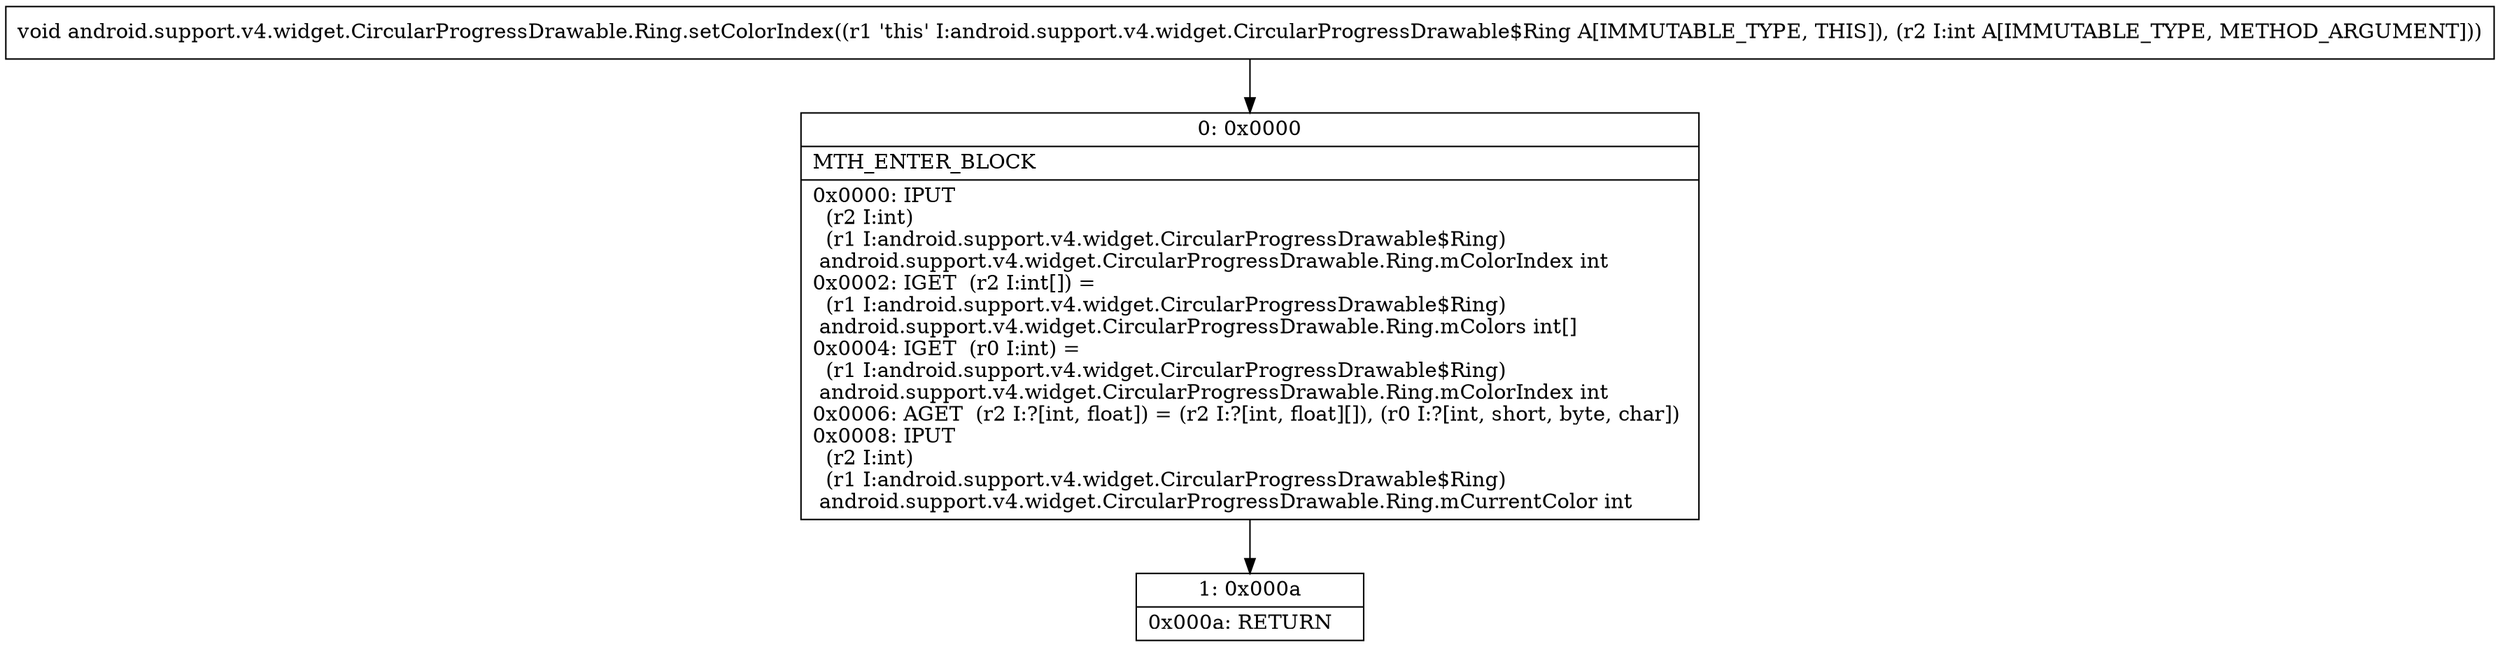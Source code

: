 digraph "CFG forandroid.support.v4.widget.CircularProgressDrawable.Ring.setColorIndex(I)V" {
Node_0 [shape=record,label="{0\:\ 0x0000|MTH_ENTER_BLOCK\l|0x0000: IPUT  \l  (r2 I:int)\l  (r1 I:android.support.v4.widget.CircularProgressDrawable$Ring)\l android.support.v4.widget.CircularProgressDrawable.Ring.mColorIndex int \l0x0002: IGET  (r2 I:int[]) = \l  (r1 I:android.support.v4.widget.CircularProgressDrawable$Ring)\l android.support.v4.widget.CircularProgressDrawable.Ring.mColors int[] \l0x0004: IGET  (r0 I:int) = \l  (r1 I:android.support.v4.widget.CircularProgressDrawable$Ring)\l android.support.v4.widget.CircularProgressDrawable.Ring.mColorIndex int \l0x0006: AGET  (r2 I:?[int, float]) = (r2 I:?[int, float][]), (r0 I:?[int, short, byte, char]) \l0x0008: IPUT  \l  (r2 I:int)\l  (r1 I:android.support.v4.widget.CircularProgressDrawable$Ring)\l android.support.v4.widget.CircularProgressDrawable.Ring.mCurrentColor int \l}"];
Node_1 [shape=record,label="{1\:\ 0x000a|0x000a: RETURN   \l}"];
MethodNode[shape=record,label="{void android.support.v4.widget.CircularProgressDrawable.Ring.setColorIndex((r1 'this' I:android.support.v4.widget.CircularProgressDrawable$Ring A[IMMUTABLE_TYPE, THIS]), (r2 I:int A[IMMUTABLE_TYPE, METHOD_ARGUMENT])) }"];
MethodNode -> Node_0;
Node_0 -> Node_1;
}


